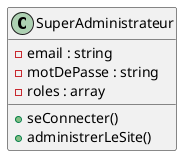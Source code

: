 @startuml Super Administrateur

Class SuperAdministrateur {
    - email : string
    - motDePasse : string
    - roles : array
    
    + seConnecter()
    + administrerLeSite()
}

@enduml
